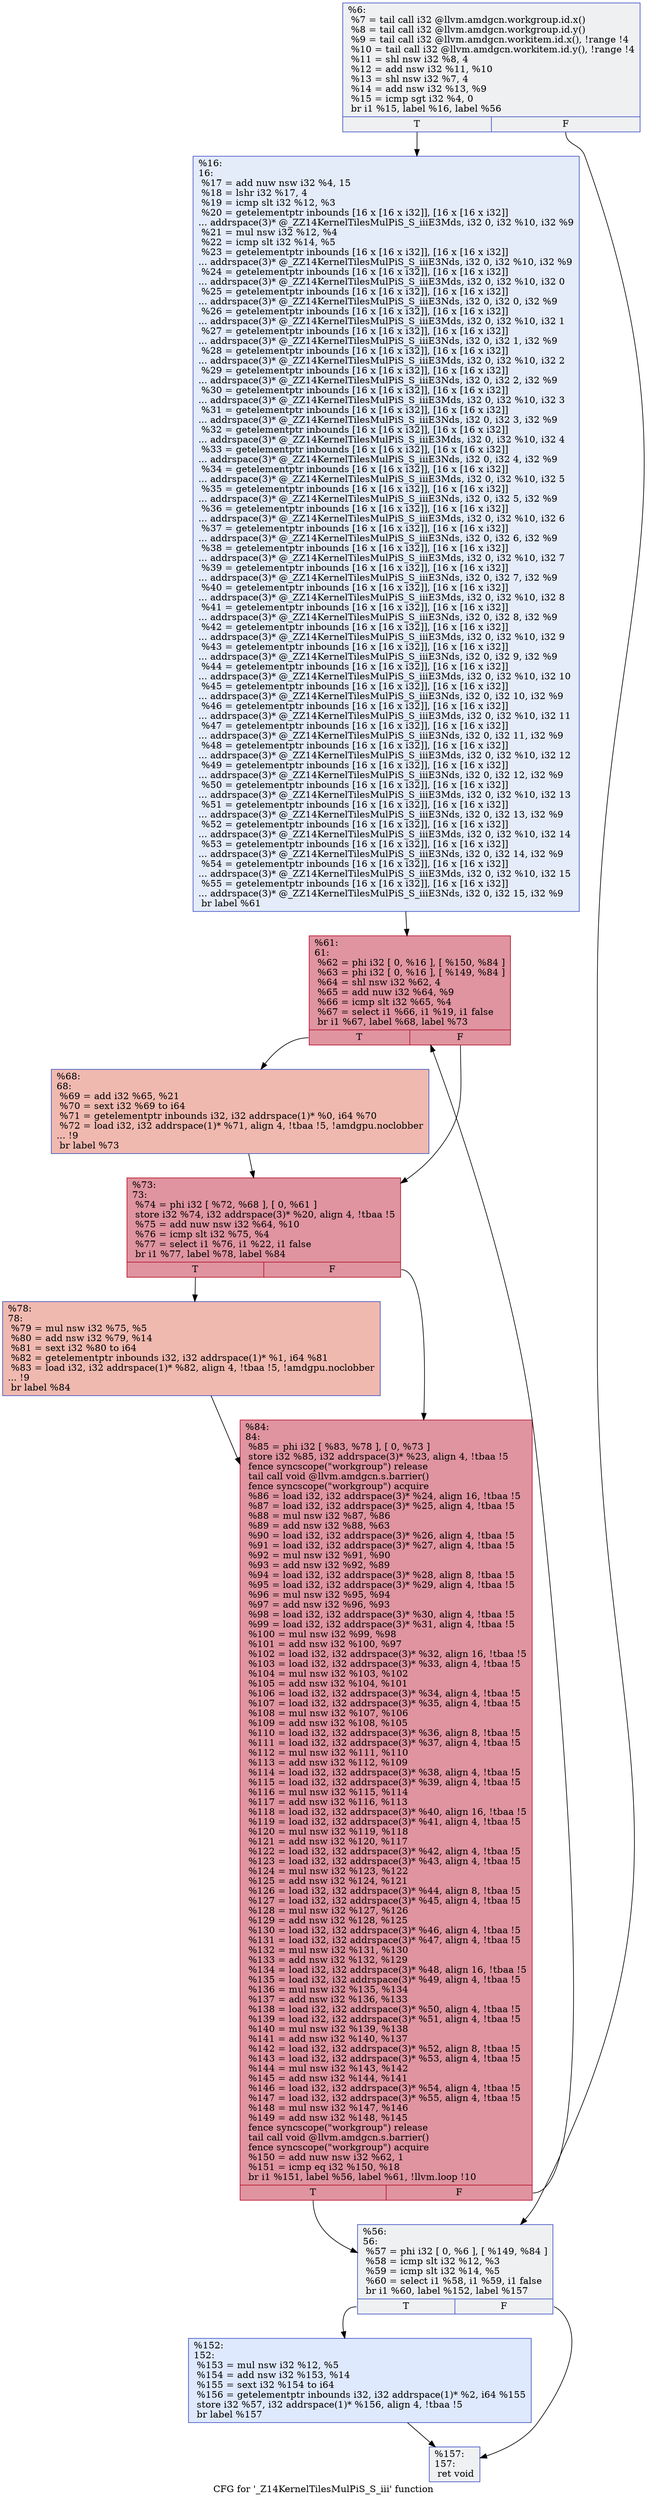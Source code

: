 digraph "CFG for '_Z14KernelTilesMulPiS_S_iii' function" {
	label="CFG for '_Z14KernelTilesMulPiS_S_iii' function";

	Node0x45853f0 [shape=record,color="#3d50c3ff", style=filled, fillcolor="#d9dce170",label="{%6:\l  %7 = tail call i32 @llvm.amdgcn.workgroup.id.x()\l  %8 = tail call i32 @llvm.amdgcn.workgroup.id.y()\l  %9 = tail call i32 @llvm.amdgcn.workitem.id.x(), !range !4\l  %10 = tail call i32 @llvm.amdgcn.workitem.id.y(), !range !4\l  %11 = shl nsw i32 %8, 4\l  %12 = add nsw i32 %11, %10\l  %13 = shl nsw i32 %7, 4\l  %14 = add nsw i32 %13, %9\l  %15 = icmp sgt i32 %4, 0\l  br i1 %15, label %16, label %56\l|{<s0>T|<s1>F}}"];
	Node0x45853f0:s0 -> Node0x45876e0;
	Node0x45853f0:s1 -> Node0x4587770;
	Node0x45876e0 [shape=record,color="#3d50c3ff", style=filled, fillcolor="#c1d4f470",label="{%16:\l16:                                               \l  %17 = add nuw nsw i32 %4, 15\l  %18 = lshr i32 %17, 4\l  %19 = icmp slt i32 %12, %3\l  %20 = getelementptr inbounds [16 x [16 x i32]], [16 x [16 x i32]]\l... addrspace(3)* @_ZZ14KernelTilesMulPiS_S_iiiE3Mds, i32 0, i32 %10, i32 %9\l  %21 = mul nsw i32 %12, %4\l  %22 = icmp slt i32 %14, %5\l  %23 = getelementptr inbounds [16 x [16 x i32]], [16 x [16 x i32]]\l... addrspace(3)* @_ZZ14KernelTilesMulPiS_S_iiiE3Nds, i32 0, i32 %10, i32 %9\l  %24 = getelementptr inbounds [16 x [16 x i32]], [16 x [16 x i32]]\l... addrspace(3)* @_ZZ14KernelTilesMulPiS_S_iiiE3Mds, i32 0, i32 %10, i32 0\l  %25 = getelementptr inbounds [16 x [16 x i32]], [16 x [16 x i32]]\l... addrspace(3)* @_ZZ14KernelTilesMulPiS_S_iiiE3Nds, i32 0, i32 0, i32 %9\l  %26 = getelementptr inbounds [16 x [16 x i32]], [16 x [16 x i32]]\l... addrspace(3)* @_ZZ14KernelTilesMulPiS_S_iiiE3Mds, i32 0, i32 %10, i32 1\l  %27 = getelementptr inbounds [16 x [16 x i32]], [16 x [16 x i32]]\l... addrspace(3)* @_ZZ14KernelTilesMulPiS_S_iiiE3Nds, i32 0, i32 1, i32 %9\l  %28 = getelementptr inbounds [16 x [16 x i32]], [16 x [16 x i32]]\l... addrspace(3)* @_ZZ14KernelTilesMulPiS_S_iiiE3Mds, i32 0, i32 %10, i32 2\l  %29 = getelementptr inbounds [16 x [16 x i32]], [16 x [16 x i32]]\l... addrspace(3)* @_ZZ14KernelTilesMulPiS_S_iiiE3Nds, i32 0, i32 2, i32 %9\l  %30 = getelementptr inbounds [16 x [16 x i32]], [16 x [16 x i32]]\l... addrspace(3)* @_ZZ14KernelTilesMulPiS_S_iiiE3Mds, i32 0, i32 %10, i32 3\l  %31 = getelementptr inbounds [16 x [16 x i32]], [16 x [16 x i32]]\l... addrspace(3)* @_ZZ14KernelTilesMulPiS_S_iiiE3Nds, i32 0, i32 3, i32 %9\l  %32 = getelementptr inbounds [16 x [16 x i32]], [16 x [16 x i32]]\l... addrspace(3)* @_ZZ14KernelTilesMulPiS_S_iiiE3Mds, i32 0, i32 %10, i32 4\l  %33 = getelementptr inbounds [16 x [16 x i32]], [16 x [16 x i32]]\l... addrspace(3)* @_ZZ14KernelTilesMulPiS_S_iiiE3Nds, i32 0, i32 4, i32 %9\l  %34 = getelementptr inbounds [16 x [16 x i32]], [16 x [16 x i32]]\l... addrspace(3)* @_ZZ14KernelTilesMulPiS_S_iiiE3Mds, i32 0, i32 %10, i32 5\l  %35 = getelementptr inbounds [16 x [16 x i32]], [16 x [16 x i32]]\l... addrspace(3)* @_ZZ14KernelTilesMulPiS_S_iiiE3Nds, i32 0, i32 5, i32 %9\l  %36 = getelementptr inbounds [16 x [16 x i32]], [16 x [16 x i32]]\l... addrspace(3)* @_ZZ14KernelTilesMulPiS_S_iiiE3Mds, i32 0, i32 %10, i32 6\l  %37 = getelementptr inbounds [16 x [16 x i32]], [16 x [16 x i32]]\l... addrspace(3)* @_ZZ14KernelTilesMulPiS_S_iiiE3Nds, i32 0, i32 6, i32 %9\l  %38 = getelementptr inbounds [16 x [16 x i32]], [16 x [16 x i32]]\l... addrspace(3)* @_ZZ14KernelTilesMulPiS_S_iiiE3Mds, i32 0, i32 %10, i32 7\l  %39 = getelementptr inbounds [16 x [16 x i32]], [16 x [16 x i32]]\l... addrspace(3)* @_ZZ14KernelTilesMulPiS_S_iiiE3Nds, i32 0, i32 7, i32 %9\l  %40 = getelementptr inbounds [16 x [16 x i32]], [16 x [16 x i32]]\l... addrspace(3)* @_ZZ14KernelTilesMulPiS_S_iiiE3Mds, i32 0, i32 %10, i32 8\l  %41 = getelementptr inbounds [16 x [16 x i32]], [16 x [16 x i32]]\l... addrspace(3)* @_ZZ14KernelTilesMulPiS_S_iiiE3Nds, i32 0, i32 8, i32 %9\l  %42 = getelementptr inbounds [16 x [16 x i32]], [16 x [16 x i32]]\l... addrspace(3)* @_ZZ14KernelTilesMulPiS_S_iiiE3Mds, i32 0, i32 %10, i32 9\l  %43 = getelementptr inbounds [16 x [16 x i32]], [16 x [16 x i32]]\l... addrspace(3)* @_ZZ14KernelTilesMulPiS_S_iiiE3Nds, i32 0, i32 9, i32 %9\l  %44 = getelementptr inbounds [16 x [16 x i32]], [16 x [16 x i32]]\l... addrspace(3)* @_ZZ14KernelTilesMulPiS_S_iiiE3Mds, i32 0, i32 %10, i32 10\l  %45 = getelementptr inbounds [16 x [16 x i32]], [16 x [16 x i32]]\l... addrspace(3)* @_ZZ14KernelTilesMulPiS_S_iiiE3Nds, i32 0, i32 10, i32 %9\l  %46 = getelementptr inbounds [16 x [16 x i32]], [16 x [16 x i32]]\l... addrspace(3)* @_ZZ14KernelTilesMulPiS_S_iiiE3Mds, i32 0, i32 %10, i32 11\l  %47 = getelementptr inbounds [16 x [16 x i32]], [16 x [16 x i32]]\l... addrspace(3)* @_ZZ14KernelTilesMulPiS_S_iiiE3Nds, i32 0, i32 11, i32 %9\l  %48 = getelementptr inbounds [16 x [16 x i32]], [16 x [16 x i32]]\l... addrspace(3)* @_ZZ14KernelTilesMulPiS_S_iiiE3Mds, i32 0, i32 %10, i32 12\l  %49 = getelementptr inbounds [16 x [16 x i32]], [16 x [16 x i32]]\l... addrspace(3)* @_ZZ14KernelTilesMulPiS_S_iiiE3Nds, i32 0, i32 12, i32 %9\l  %50 = getelementptr inbounds [16 x [16 x i32]], [16 x [16 x i32]]\l... addrspace(3)* @_ZZ14KernelTilesMulPiS_S_iiiE3Mds, i32 0, i32 %10, i32 13\l  %51 = getelementptr inbounds [16 x [16 x i32]], [16 x [16 x i32]]\l... addrspace(3)* @_ZZ14KernelTilesMulPiS_S_iiiE3Nds, i32 0, i32 13, i32 %9\l  %52 = getelementptr inbounds [16 x [16 x i32]], [16 x [16 x i32]]\l... addrspace(3)* @_ZZ14KernelTilesMulPiS_S_iiiE3Mds, i32 0, i32 %10, i32 14\l  %53 = getelementptr inbounds [16 x [16 x i32]], [16 x [16 x i32]]\l... addrspace(3)* @_ZZ14KernelTilesMulPiS_S_iiiE3Nds, i32 0, i32 14, i32 %9\l  %54 = getelementptr inbounds [16 x [16 x i32]], [16 x [16 x i32]]\l... addrspace(3)* @_ZZ14KernelTilesMulPiS_S_iiiE3Mds, i32 0, i32 %10, i32 15\l  %55 = getelementptr inbounds [16 x [16 x i32]], [16 x [16 x i32]]\l... addrspace(3)* @_ZZ14KernelTilesMulPiS_S_iiiE3Nds, i32 0, i32 15, i32 %9\l  br label %61\l}"];
	Node0x45876e0 -> Node0x4587b70;
	Node0x4587770 [shape=record,color="#3d50c3ff", style=filled, fillcolor="#d9dce170",label="{%56:\l56:                                               \l  %57 = phi i32 [ 0, %6 ], [ %149, %84 ]\l  %58 = icmp slt i32 %12, %3\l  %59 = icmp slt i32 %14, %5\l  %60 = select i1 %58, i1 %59, i1 false\l  br i1 %60, label %152, label %157\l|{<s0>T|<s1>F}}"];
	Node0x4587770:s0 -> Node0x458a1c0;
	Node0x4587770:s1 -> Node0x458a250;
	Node0x4587b70 [shape=record,color="#b70d28ff", style=filled, fillcolor="#b70d2870",label="{%61:\l61:                                               \l  %62 = phi i32 [ 0, %16 ], [ %150, %84 ]\l  %63 = phi i32 [ 0, %16 ], [ %149, %84 ]\l  %64 = shl nsw i32 %62, 4\l  %65 = add nuw i32 %64, %9\l  %66 = icmp slt i32 %65, %4\l  %67 = select i1 %66, i1 %19, i1 false\l  br i1 %67, label %68, label %73\l|{<s0>T|<s1>F}}"];
	Node0x4587b70:s0 -> Node0x458a9c0;
	Node0x4587b70:s1 -> Node0x458aa10;
	Node0x458a9c0 [shape=record,color="#3d50c3ff", style=filled, fillcolor="#de614d70",label="{%68:\l68:                                               \l  %69 = add i32 %65, %21\l  %70 = sext i32 %69 to i64\l  %71 = getelementptr inbounds i32, i32 addrspace(1)* %0, i64 %70\l  %72 = load i32, i32 addrspace(1)* %71, align 4, !tbaa !5, !amdgpu.noclobber\l... !9\l  br label %73\l}"];
	Node0x458a9c0 -> Node0x458aa10;
	Node0x458aa10 [shape=record,color="#b70d28ff", style=filled, fillcolor="#b70d2870",label="{%73:\l73:                                               \l  %74 = phi i32 [ %72, %68 ], [ 0, %61 ]\l  store i32 %74, i32 addrspace(3)* %20, align 4, !tbaa !5\l  %75 = add nuw nsw i32 %64, %10\l  %76 = icmp slt i32 %75, %4\l  %77 = select i1 %76, i1 %22, i1 false\l  br i1 %77, label %78, label %84\l|{<s0>T|<s1>F}}"];
	Node0x458aa10:s0 -> Node0x458b9a0;
	Node0x458aa10:s1 -> Node0x4589e80;
	Node0x458b9a0 [shape=record,color="#3d50c3ff", style=filled, fillcolor="#de614d70",label="{%78:\l78:                                               \l  %79 = mul nsw i32 %75, %5\l  %80 = add nsw i32 %79, %14\l  %81 = sext i32 %80 to i64\l  %82 = getelementptr inbounds i32, i32 addrspace(1)* %1, i64 %81\l  %83 = load i32, i32 addrspace(1)* %82, align 4, !tbaa !5, !amdgpu.noclobber\l... !9\l  br label %84\l}"];
	Node0x458b9a0 -> Node0x4589e80;
	Node0x4589e80 [shape=record,color="#b70d28ff", style=filled, fillcolor="#b70d2870",label="{%84:\l84:                                               \l  %85 = phi i32 [ %83, %78 ], [ 0, %73 ]\l  store i32 %85, i32 addrspace(3)* %23, align 4, !tbaa !5\l  fence syncscope(\"workgroup\") release\l  tail call void @llvm.amdgcn.s.barrier()\l  fence syncscope(\"workgroup\") acquire\l  %86 = load i32, i32 addrspace(3)* %24, align 16, !tbaa !5\l  %87 = load i32, i32 addrspace(3)* %25, align 4, !tbaa !5\l  %88 = mul nsw i32 %87, %86\l  %89 = add nsw i32 %88, %63\l  %90 = load i32, i32 addrspace(3)* %26, align 4, !tbaa !5\l  %91 = load i32, i32 addrspace(3)* %27, align 4, !tbaa !5\l  %92 = mul nsw i32 %91, %90\l  %93 = add nsw i32 %92, %89\l  %94 = load i32, i32 addrspace(3)* %28, align 8, !tbaa !5\l  %95 = load i32, i32 addrspace(3)* %29, align 4, !tbaa !5\l  %96 = mul nsw i32 %95, %94\l  %97 = add nsw i32 %96, %93\l  %98 = load i32, i32 addrspace(3)* %30, align 4, !tbaa !5\l  %99 = load i32, i32 addrspace(3)* %31, align 4, !tbaa !5\l  %100 = mul nsw i32 %99, %98\l  %101 = add nsw i32 %100, %97\l  %102 = load i32, i32 addrspace(3)* %32, align 16, !tbaa !5\l  %103 = load i32, i32 addrspace(3)* %33, align 4, !tbaa !5\l  %104 = mul nsw i32 %103, %102\l  %105 = add nsw i32 %104, %101\l  %106 = load i32, i32 addrspace(3)* %34, align 4, !tbaa !5\l  %107 = load i32, i32 addrspace(3)* %35, align 4, !tbaa !5\l  %108 = mul nsw i32 %107, %106\l  %109 = add nsw i32 %108, %105\l  %110 = load i32, i32 addrspace(3)* %36, align 8, !tbaa !5\l  %111 = load i32, i32 addrspace(3)* %37, align 4, !tbaa !5\l  %112 = mul nsw i32 %111, %110\l  %113 = add nsw i32 %112, %109\l  %114 = load i32, i32 addrspace(3)* %38, align 4, !tbaa !5\l  %115 = load i32, i32 addrspace(3)* %39, align 4, !tbaa !5\l  %116 = mul nsw i32 %115, %114\l  %117 = add nsw i32 %116, %113\l  %118 = load i32, i32 addrspace(3)* %40, align 16, !tbaa !5\l  %119 = load i32, i32 addrspace(3)* %41, align 4, !tbaa !5\l  %120 = mul nsw i32 %119, %118\l  %121 = add nsw i32 %120, %117\l  %122 = load i32, i32 addrspace(3)* %42, align 4, !tbaa !5\l  %123 = load i32, i32 addrspace(3)* %43, align 4, !tbaa !5\l  %124 = mul nsw i32 %123, %122\l  %125 = add nsw i32 %124, %121\l  %126 = load i32, i32 addrspace(3)* %44, align 8, !tbaa !5\l  %127 = load i32, i32 addrspace(3)* %45, align 4, !tbaa !5\l  %128 = mul nsw i32 %127, %126\l  %129 = add nsw i32 %128, %125\l  %130 = load i32, i32 addrspace(3)* %46, align 4, !tbaa !5\l  %131 = load i32, i32 addrspace(3)* %47, align 4, !tbaa !5\l  %132 = mul nsw i32 %131, %130\l  %133 = add nsw i32 %132, %129\l  %134 = load i32, i32 addrspace(3)* %48, align 16, !tbaa !5\l  %135 = load i32, i32 addrspace(3)* %49, align 4, !tbaa !5\l  %136 = mul nsw i32 %135, %134\l  %137 = add nsw i32 %136, %133\l  %138 = load i32, i32 addrspace(3)* %50, align 4, !tbaa !5\l  %139 = load i32, i32 addrspace(3)* %51, align 4, !tbaa !5\l  %140 = mul nsw i32 %139, %138\l  %141 = add nsw i32 %140, %137\l  %142 = load i32, i32 addrspace(3)* %52, align 8, !tbaa !5\l  %143 = load i32, i32 addrspace(3)* %53, align 4, !tbaa !5\l  %144 = mul nsw i32 %143, %142\l  %145 = add nsw i32 %144, %141\l  %146 = load i32, i32 addrspace(3)* %54, align 4, !tbaa !5\l  %147 = load i32, i32 addrspace(3)* %55, align 4, !tbaa !5\l  %148 = mul nsw i32 %147, %146\l  %149 = add nsw i32 %148, %145\l  fence syncscope(\"workgroup\") release\l  tail call void @llvm.amdgcn.s.barrier()\l  fence syncscope(\"workgroup\") acquire\l  %150 = add nuw nsw i32 %62, 1\l  %151 = icmp eq i32 %150, %18\l  br i1 %151, label %56, label %61, !llvm.loop !10\l|{<s0>T|<s1>F}}"];
	Node0x4589e80:s0 -> Node0x4587770;
	Node0x4589e80:s1 -> Node0x4587b70;
	Node0x458a1c0 [shape=record,color="#3d50c3ff", style=filled, fillcolor="#b5cdfa70",label="{%152:\l152:                                              \l  %153 = mul nsw i32 %12, %5\l  %154 = add nsw i32 %153, %14\l  %155 = sext i32 %154 to i64\l  %156 = getelementptr inbounds i32, i32 addrspace(1)* %2, i64 %155\l  store i32 %57, i32 addrspace(1)* %156, align 4, !tbaa !5\l  br label %157\l}"];
	Node0x458a1c0 -> Node0x458a250;
	Node0x458a250 [shape=record,color="#3d50c3ff", style=filled, fillcolor="#d9dce170",label="{%157:\l157:                                              \l  ret void\l}"];
}
